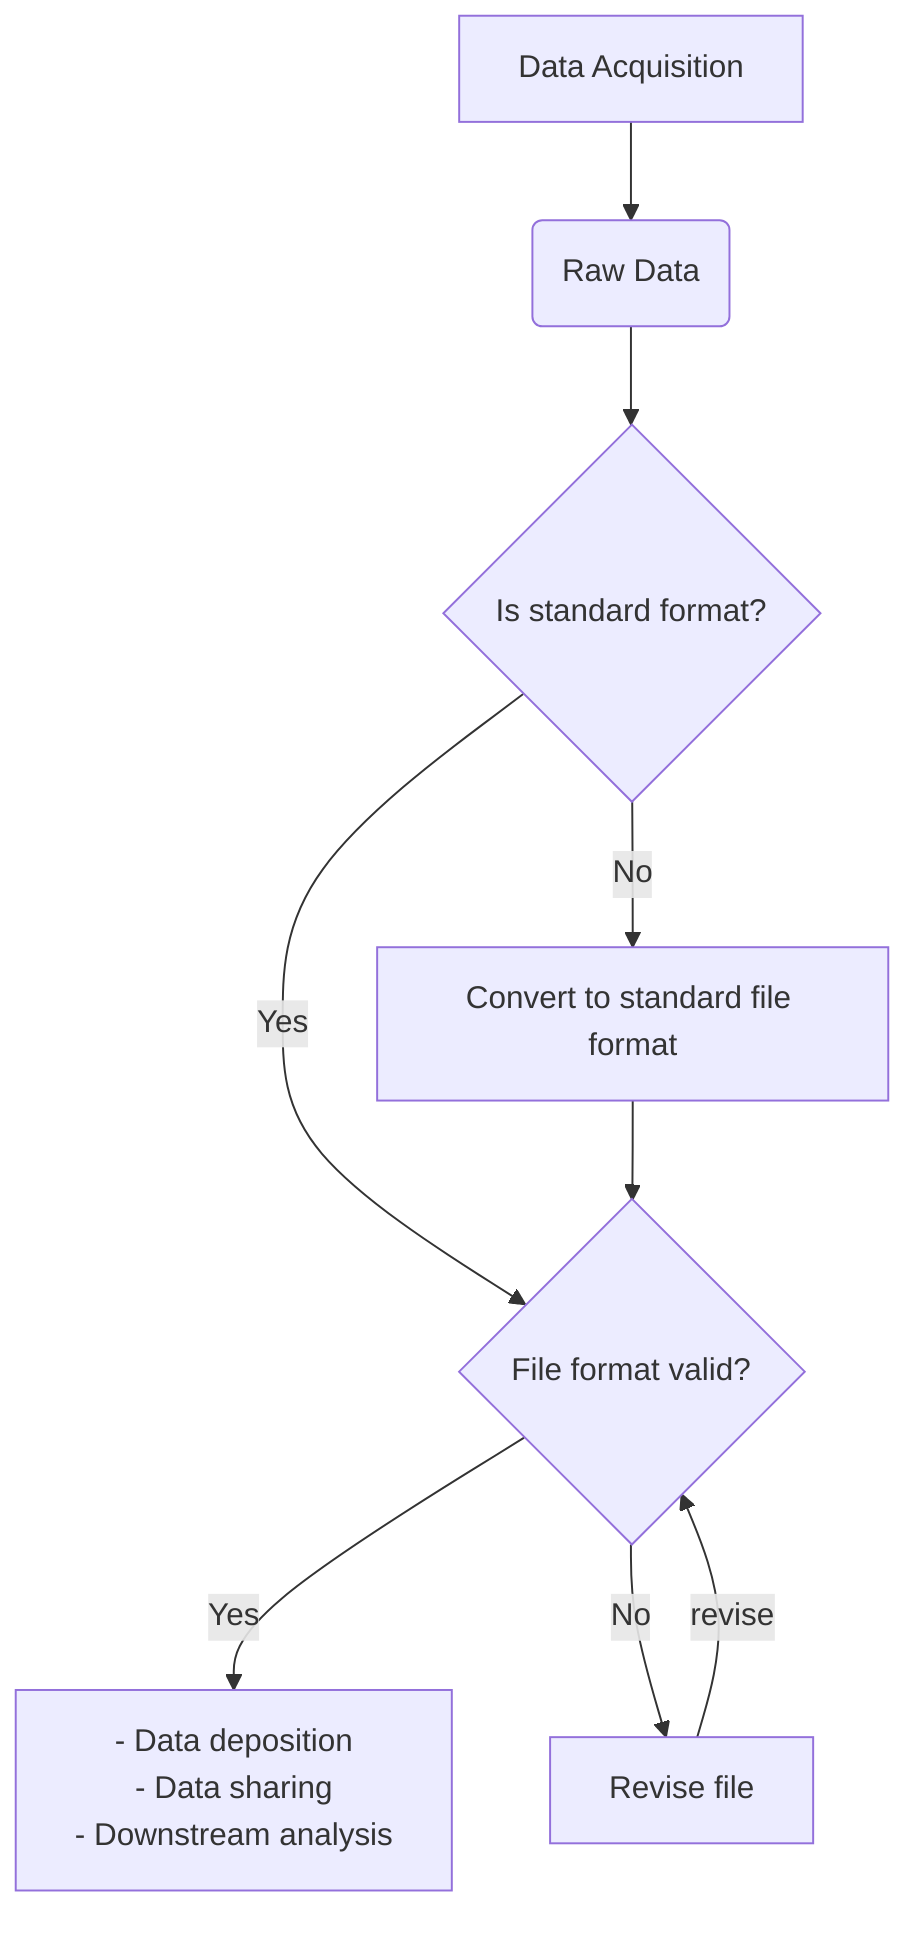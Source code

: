 graph TD;
    A[Data Acquisition] -->B(Raw Data)
    B --> C{Is standard format?}
    C -->|Yes| D{File format valid?}
    C -->|No| E[Convert to standard file format]
    D --> |Yes|F[- Data deposition <br>  - Data sharing <br> - Downstream analysis ]
    D --> |No|G[Revise file]
    E -->  D
    G --> |revise|D